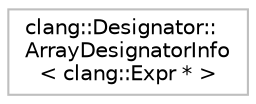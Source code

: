 digraph "Graphical Class Hierarchy"
{
 // LATEX_PDF_SIZE
  bgcolor="transparent";
  edge [fontname="Helvetica",fontsize="10",labelfontname="Helvetica",labelfontsize="10"];
  node [fontname="Helvetica",fontsize="10",shape=record];
  rankdir="LR";
  Node0 [label="clang::Designator::\lArrayDesignatorInfo\l\< clang::Expr * \>",height=0.2,width=0.4,color="grey75",tooltip=" "];
}
